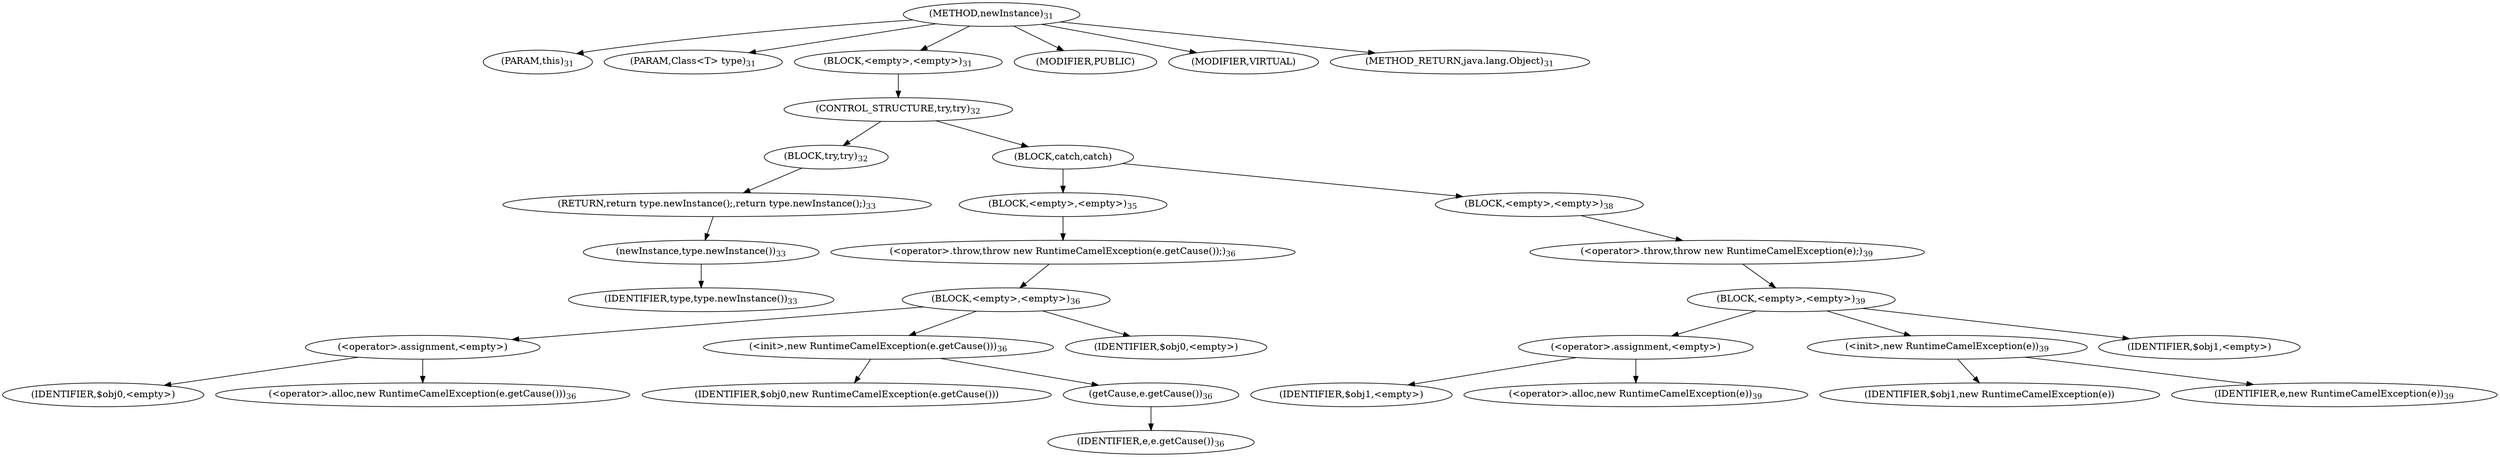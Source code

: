 digraph "newInstance" {  
"19" [label = <(METHOD,newInstance)<SUB>31</SUB>> ]
"20" [label = <(PARAM,this)<SUB>31</SUB>> ]
"21" [label = <(PARAM,Class&lt;T&gt; type)<SUB>31</SUB>> ]
"22" [label = <(BLOCK,&lt;empty&gt;,&lt;empty&gt;)<SUB>31</SUB>> ]
"23" [label = <(CONTROL_STRUCTURE,try,try)<SUB>32</SUB>> ]
"24" [label = <(BLOCK,try,try)<SUB>32</SUB>> ]
"25" [label = <(RETURN,return type.newInstance();,return type.newInstance();)<SUB>33</SUB>> ]
"26" [label = <(newInstance,type.newInstance())<SUB>33</SUB>> ]
"27" [label = <(IDENTIFIER,type,type.newInstance())<SUB>33</SUB>> ]
"28" [label = <(BLOCK,catch,catch)> ]
"29" [label = <(BLOCK,&lt;empty&gt;,&lt;empty&gt;)<SUB>35</SUB>> ]
"30" [label = <(&lt;operator&gt;.throw,throw new RuntimeCamelException(e.getCause());)<SUB>36</SUB>> ]
"31" [label = <(BLOCK,&lt;empty&gt;,&lt;empty&gt;)<SUB>36</SUB>> ]
"32" [label = <(&lt;operator&gt;.assignment,&lt;empty&gt;)> ]
"33" [label = <(IDENTIFIER,$obj0,&lt;empty&gt;)> ]
"34" [label = <(&lt;operator&gt;.alloc,new RuntimeCamelException(e.getCause()))<SUB>36</SUB>> ]
"35" [label = <(&lt;init&gt;,new RuntimeCamelException(e.getCause()))<SUB>36</SUB>> ]
"36" [label = <(IDENTIFIER,$obj0,new RuntimeCamelException(e.getCause()))> ]
"37" [label = <(getCause,e.getCause())<SUB>36</SUB>> ]
"38" [label = <(IDENTIFIER,e,e.getCause())<SUB>36</SUB>> ]
"39" [label = <(IDENTIFIER,$obj0,&lt;empty&gt;)> ]
"40" [label = <(BLOCK,&lt;empty&gt;,&lt;empty&gt;)<SUB>38</SUB>> ]
"41" [label = <(&lt;operator&gt;.throw,throw new RuntimeCamelException(e);)<SUB>39</SUB>> ]
"42" [label = <(BLOCK,&lt;empty&gt;,&lt;empty&gt;)<SUB>39</SUB>> ]
"43" [label = <(&lt;operator&gt;.assignment,&lt;empty&gt;)> ]
"44" [label = <(IDENTIFIER,$obj1,&lt;empty&gt;)> ]
"45" [label = <(&lt;operator&gt;.alloc,new RuntimeCamelException(e))<SUB>39</SUB>> ]
"46" [label = <(&lt;init&gt;,new RuntimeCamelException(e))<SUB>39</SUB>> ]
"47" [label = <(IDENTIFIER,$obj1,new RuntimeCamelException(e))> ]
"48" [label = <(IDENTIFIER,e,new RuntimeCamelException(e))<SUB>39</SUB>> ]
"49" [label = <(IDENTIFIER,$obj1,&lt;empty&gt;)> ]
"50" [label = <(MODIFIER,PUBLIC)> ]
"51" [label = <(MODIFIER,VIRTUAL)> ]
"52" [label = <(METHOD_RETURN,java.lang.Object)<SUB>31</SUB>> ]
  "19" -> "20" 
  "19" -> "21" 
  "19" -> "22" 
  "19" -> "50" 
  "19" -> "51" 
  "19" -> "52" 
  "22" -> "23" 
  "23" -> "24" 
  "23" -> "28" 
  "24" -> "25" 
  "25" -> "26" 
  "26" -> "27" 
  "28" -> "29" 
  "28" -> "40" 
  "29" -> "30" 
  "30" -> "31" 
  "31" -> "32" 
  "31" -> "35" 
  "31" -> "39" 
  "32" -> "33" 
  "32" -> "34" 
  "35" -> "36" 
  "35" -> "37" 
  "37" -> "38" 
  "40" -> "41" 
  "41" -> "42" 
  "42" -> "43" 
  "42" -> "46" 
  "42" -> "49" 
  "43" -> "44" 
  "43" -> "45" 
  "46" -> "47" 
  "46" -> "48" 
}
